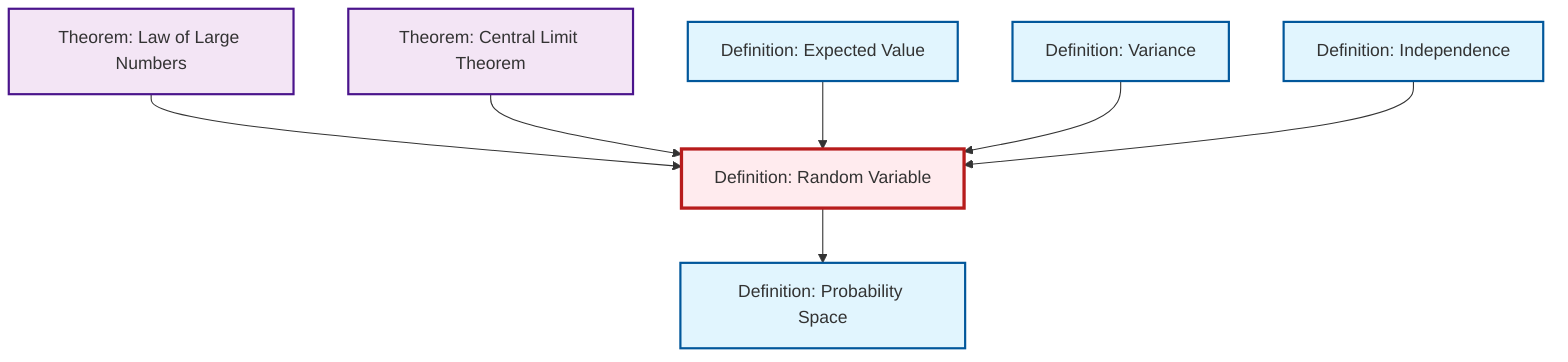 graph TD
    classDef definition fill:#e1f5fe,stroke:#01579b,stroke-width:2px
    classDef theorem fill:#f3e5f5,stroke:#4a148c,stroke-width:2px
    classDef axiom fill:#fff3e0,stroke:#e65100,stroke-width:2px
    classDef example fill:#e8f5e9,stroke:#1b5e20,stroke-width:2px
    classDef current fill:#ffebee,stroke:#b71c1c,stroke-width:3px
    def-random-variable["Definition: Random Variable"]:::definition
    def-expectation["Definition: Expected Value"]:::definition
    thm-law-of-large-numbers["Theorem: Law of Large Numbers"]:::theorem
    def-probability-space["Definition: Probability Space"]:::definition
    def-independence["Definition: Independence"]:::definition
    thm-central-limit["Theorem: Central Limit Theorem"]:::theorem
    def-variance["Definition: Variance"]:::definition
    thm-law-of-large-numbers --> def-random-variable
    thm-central-limit --> def-random-variable
    def-random-variable --> def-probability-space
    def-expectation --> def-random-variable
    def-variance --> def-random-variable
    def-independence --> def-random-variable
    class def-random-variable current